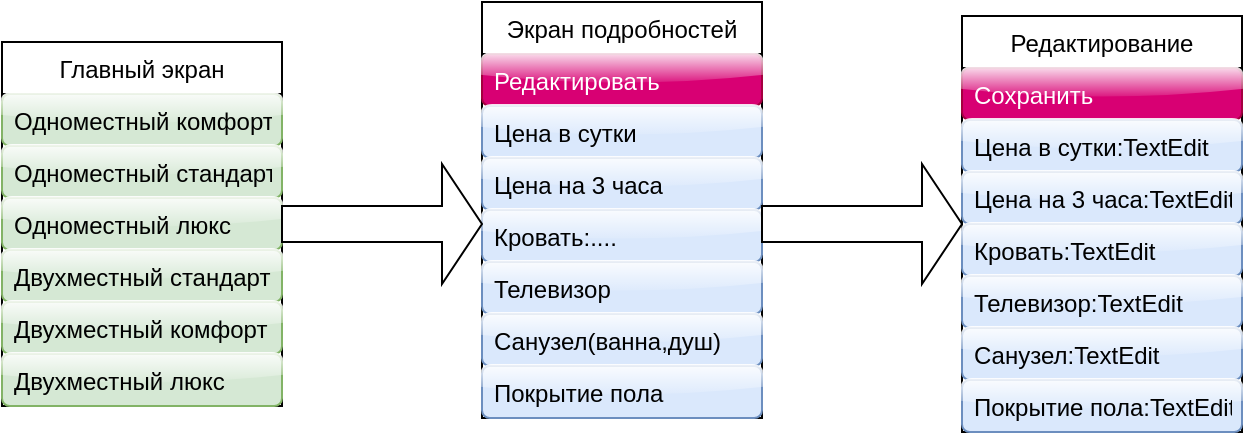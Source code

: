 <mxfile version="20.3.0" type="device"><diagram id="BV42IJJNRymx4W6hBbZP" name="Страница 1"><mxGraphModel dx="1038" dy="649" grid="1" gridSize="10" guides="1" tooltips="1" connect="1" arrows="1" fold="1" page="1" pageScale="1" pageWidth="827" pageHeight="1169" math="0" shadow="0"><root><mxCell id="0"/><mxCell id="1" parent="0"/><mxCell id="-fjIUvT1K4wPZUm9Sbq4-6" value="Главный экран" style="swimlane;fontStyle=0;childLayout=stackLayout;horizontal=1;startSize=26;fillColor=none;horizontalStack=0;resizeParent=1;resizeParentMax=0;resizeLast=0;collapsible=1;marginBottom=0;" parent="1" vertex="1"><mxGeometry x="220" y="210" width="140" height="182" as="geometry"/></mxCell><mxCell id="-fjIUvT1K4wPZUm9Sbq4-8" value="Одноместный комфорт" style="text;strokeColor=#82b366;fillColor=#d5e8d4;align=left;verticalAlign=top;spacingLeft=4;spacingRight=4;overflow=hidden;rotatable=0;points=[[0,0.5],[1,0.5]];portConstraint=eastwest;rounded=1;glass=1;" parent="-fjIUvT1K4wPZUm9Sbq4-6" vertex="1"><mxGeometry y="26" width="140" height="26" as="geometry"/></mxCell><mxCell id="-fjIUvT1K4wPZUm9Sbq4-7" value="Одноместный стандарт" style="text;strokeColor=#82b366;fillColor=#d5e8d4;align=left;verticalAlign=top;spacingLeft=4;spacingRight=4;overflow=hidden;rotatable=0;points=[[0,0.5],[1,0.5]];portConstraint=eastwest;rounded=1;glass=1;sketch=0;" parent="-fjIUvT1K4wPZUm9Sbq4-6" vertex="1"><mxGeometry y="52" width="140" height="26" as="geometry"/></mxCell><mxCell id="-fjIUvT1K4wPZUm9Sbq4-9" value="Одноместный люкс" style="text;strokeColor=#82b366;fillColor=#d5e8d4;align=left;verticalAlign=top;spacingLeft=4;spacingRight=4;overflow=hidden;rotatable=0;points=[[0,0.5],[1,0.5]];portConstraint=eastwest;rounded=1;glass=1;" parent="-fjIUvT1K4wPZUm9Sbq4-6" vertex="1"><mxGeometry y="78" width="140" height="26" as="geometry"/></mxCell><mxCell id="-fjIUvT1K4wPZUm9Sbq4-13" value="Двухместный стандарт" style="text;strokeColor=#82b366;fillColor=#d5e8d4;align=left;verticalAlign=top;spacingLeft=4;spacingRight=4;overflow=hidden;rotatable=0;points=[[0,0.5],[1,0.5]];portConstraint=eastwest;rounded=1;glass=1;" parent="-fjIUvT1K4wPZUm9Sbq4-6" vertex="1"><mxGeometry y="104" width="140" height="26" as="geometry"/></mxCell><mxCell id="-fjIUvT1K4wPZUm9Sbq4-14" value="Двухместный комфорт" style="text;strokeColor=#82b366;fillColor=#d5e8d4;align=left;verticalAlign=top;spacingLeft=4;spacingRight=4;overflow=hidden;rotatable=0;points=[[0,0.5],[1,0.5]];portConstraint=eastwest;rounded=1;glass=1;" parent="-fjIUvT1K4wPZUm9Sbq4-6" vertex="1"><mxGeometry y="130" width="140" height="26" as="geometry"/></mxCell><mxCell id="-fjIUvT1K4wPZUm9Sbq4-15" value="Двухместный люкс" style="text;strokeColor=#82b366;fillColor=#d5e8d4;align=left;verticalAlign=top;spacingLeft=4;spacingRight=4;overflow=hidden;rotatable=0;points=[[0,0.5],[1,0.5]];portConstraint=eastwest;rounded=1;glass=1;" parent="-fjIUvT1K4wPZUm9Sbq4-6" vertex="1"><mxGeometry y="156" width="140" height="26" as="geometry"/></mxCell><mxCell id="-fjIUvT1K4wPZUm9Sbq4-16" value="Экран подробностей" style="swimlane;fontStyle=0;childLayout=stackLayout;horizontal=1;startSize=26;fillColor=none;horizontalStack=0;resizeParent=1;resizeParentMax=0;resizeLast=0;collapsible=1;marginBottom=0;" parent="1" vertex="1"><mxGeometry x="460" y="190" width="140" height="208" as="geometry"/></mxCell><mxCell id="-fjIUvT1K4wPZUm9Sbq4-33" value="Редактировать" style="text;strokeColor=#A50040;fillColor=#d80073;align=left;verticalAlign=top;spacingLeft=4;spacingRight=4;overflow=hidden;rotatable=0;points=[[0,0.5],[1,0.5]];portConstraint=eastwest;glass=1;rounded=1;fontColor=#ffffff;" parent="-fjIUvT1K4wPZUm9Sbq4-16" vertex="1"><mxGeometry y="26" width="140" height="26" as="geometry"/></mxCell><mxCell id="-fjIUvT1K4wPZUm9Sbq4-17" value="Цена в сутки" style="text;strokeColor=#6c8ebf;fillColor=#dae8fc;align=left;verticalAlign=top;spacingLeft=4;spacingRight=4;overflow=hidden;rotatable=0;points=[[0,0.5],[1,0.5]];portConstraint=eastwest;glass=1;rounded=1;" parent="-fjIUvT1K4wPZUm9Sbq4-16" vertex="1"><mxGeometry y="52" width="140" height="26" as="geometry"/></mxCell><mxCell id="-fjIUvT1K4wPZUm9Sbq4-18" value="Цена на 3 часа" style="text;strokeColor=#6c8ebf;fillColor=#dae8fc;align=left;verticalAlign=top;spacingLeft=4;spacingRight=4;overflow=hidden;rotatable=0;points=[[0,0.5],[1,0.5]];portConstraint=eastwest;glass=1;rounded=1;" parent="-fjIUvT1K4wPZUm9Sbq4-16" vertex="1"><mxGeometry y="78" width="140" height="26" as="geometry"/></mxCell><mxCell id="-fjIUvT1K4wPZUm9Sbq4-19" value="Кровать:...." style="text;strokeColor=#6c8ebf;fillColor=#dae8fc;align=left;verticalAlign=top;spacingLeft=4;spacingRight=4;overflow=hidden;rotatable=0;points=[[0,0.5],[1,0.5]];portConstraint=eastwest;rounded=1;glass=1;shadow=0;" parent="-fjIUvT1K4wPZUm9Sbq4-16" vertex="1"><mxGeometry y="104" width="140" height="26" as="geometry"/></mxCell><mxCell id="-fjIUvT1K4wPZUm9Sbq4-20" value="Телевизор" style="text;strokeColor=#6c8ebf;fillColor=#dae8fc;align=left;verticalAlign=top;spacingLeft=4;spacingRight=4;overflow=hidden;rotatable=0;points=[[0,0.5],[1,0.5]];portConstraint=eastwest;glass=1;rounded=1;" parent="-fjIUvT1K4wPZUm9Sbq4-16" vertex="1"><mxGeometry y="130" width="140" height="26" as="geometry"/></mxCell><mxCell id="-fjIUvT1K4wPZUm9Sbq4-21" value="Санузел(ванна,душ)" style="text;strokeColor=#6c8ebf;fillColor=#dae8fc;align=left;verticalAlign=top;spacingLeft=4;spacingRight=4;overflow=hidden;rotatable=0;points=[[0,0.5],[1,0.5]];portConstraint=eastwest;glass=1;rounded=1;" parent="-fjIUvT1K4wPZUm9Sbq4-16" vertex="1"><mxGeometry y="156" width="140" height="26" as="geometry"/></mxCell><mxCell id="-fjIUvT1K4wPZUm9Sbq4-22" value="Покрытие пола" style="text;strokeColor=#6c8ebf;fillColor=#dae8fc;align=left;verticalAlign=top;spacingLeft=4;spacingRight=4;overflow=hidden;rotatable=0;points=[[0,0.5],[1,0.5]];portConstraint=eastwest;glass=1;rounded=1;" parent="-fjIUvT1K4wPZUm9Sbq4-16" vertex="1"><mxGeometry y="182" width="140" height="26" as="geometry"/></mxCell><mxCell id="-fjIUvT1K4wPZUm9Sbq4-23" value="" style="shape=singleArrow;whiteSpace=wrap;html=1;" parent="1" vertex="1"><mxGeometry x="360" y="271" width="100" height="60" as="geometry"/></mxCell><mxCell id="-fjIUvT1K4wPZUm9Sbq4-31" value="" style="shape=singleArrow;whiteSpace=wrap;html=1;" parent="1" vertex="1"><mxGeometry x="600" y="271" width="100" height="60" as="geometry"/></mxCell><mxCell id="-fjIUvT1K4wPZUm9Sbq4-34" value="Редактирование" style="swimlane;fontStyle=0;childLayout=stackLayout;horizontal=1;startSize=26;fillColor=none;horizontalStack=0;resizeParent=1;resizeParentMax=0;resizeLast=0;collapsible=1;marginBottom=0;" parent="1" vertex="1"><mxGeometry x="700" y="197" width="140" height="208" as="geometry"/></mxCell><mxCell id="-fjIUvT1K4wPZUm9Sbq4-35" value="Сохранить" style="text;strokeColor=#A50040;fillColor=#d80073;align=left;verticalAlign=top;spacingLeft=4;spacingRight=4;overflow=hidden;rotatable=0;points=[[0,0.5],[1,0.5]];portConstraint=eastwest;glass=1;rounded=1;fontColor=#ffffff;" parent="-fjIUvT1K4wPZUm9Sbq4-34" vertex="1"><mxGeometry y="26" width="140" height="26" as="geometry"/></mxCell><mxCell id="-fjIUvT1K4wPZUm9Sbq4-36" value="Цена в сутки:TextEdit" style="text;strokeColor=#6c8ebf;fillColor=#dae8fc;align=left;verticalAlign=top;spacingLeft=4;spacingRight=4;overflow=hidden;rotatable=0;points=[[0,0.5],[1,0.5]];portConstraint=eastwest;glass=1;rounded=1;" parent="-fjIUvT1K4wPZUm9Sbq4-34" vertex="1"><mxGeometry y="52" width="140" height="26" as="geometry"/></mxCell><mxCell id="-fjIUvT1K4wPZUm9Sbq4-37" value="Цена на 3 часа:TextEdit" style="text;strokeColor=#6c8ebf;fillColor=#dae8fc;align=left;verticalAlign=top;spacingLeft=4;spacingRight=4;overflow=hidden;rotatable=0;points=[[0,0.5],[1,0.5]];portConstraint=eastwest;glass=1;rounded=1;" parent="-fjIUvT1K4wPZUm9Sbq4-34" vertex="1"><mxGeometry y="78" width="140" height="26" as="geometry"/></mxCell><mxCell id="-fjIUvT1K4wPZUm9Sbq4-38" value="Кровать:TextEdit" style="text;strokeColor=#6c8ebf;fillColor=#dae8fc;align=left;verticalAlign=top;spacingLeft=4;spacingRight=4;overflow=hidden;rotatable=0;points=[[0,0.5],[1,0.5]];portConstraint=eastwest;rounded=1;glass=1;shadow=0;" parent="-fjIUvT1K4wPZUm9Sbq4-34" vertex="1"><mxGeometry y="104" width="140" height="26" as="geometry"/></mxCell><mxCell id="-fjIUvT1K4wPZUm9Sbq4-39" value="Телевизор:TextEdit" style="text;strokeColor=#6c8ebf;fillColor=#dae8fc;align=left;verticalAlign=top;spacingLeft=4;spacingRight=4;overflow=hidden;rotatable=0;points=[[0,0.5],[1,0.5]];portConstraint=eastwest;glass=1;rounded=1;" parent="-fjIUvT1K4wPZUm9Sbq4-34" vertex="1"><mxGeometry y="130" width="140" height="26" as="geometry"/></mxCell><mxCell id="-fjIUvT1K4wPZUm9Sbq4-40" value="Санузел:TextEdit" style="text;strokeColor=#6c8ebf;fillColor=#dae8fc;align=left;verticalAlign=top;spacingLeft=4;spacingRight=4;overflow=hidden;rotatable=0;points=[[0,0.5],[1,0.5]];portConstraint=eastwest;glass=1;rounded=1;" parent="-fjIUvT1K4wPZUm9Sbq4-34" vertex="1"><mxGeometry y="156" width="140" height="26" as="geometry"/></mxCell><mxCell id="-fjIUvT1K4wPZUm9Sbq4-41" value="Покрытие пола:TextEdit" style="text;strokeColor=#6c8ebf;fillColor=#dae8fc;align=left;verticalAlign=top;spacingLeft=4;spacingRight=4;overflow=hidden;rotatable=0;points=[[0,0.5],[1,0.5]];portConstraint=eastwest;glass=1;rounded=1;" parent="-fjIUvT1K4wPZUm9Sbq4-34" vertex="1"><mxGeometry y="182" width="140" height="26" as="geometry"/></mxCell></root></mxGraphModel></diagram></mxfile>